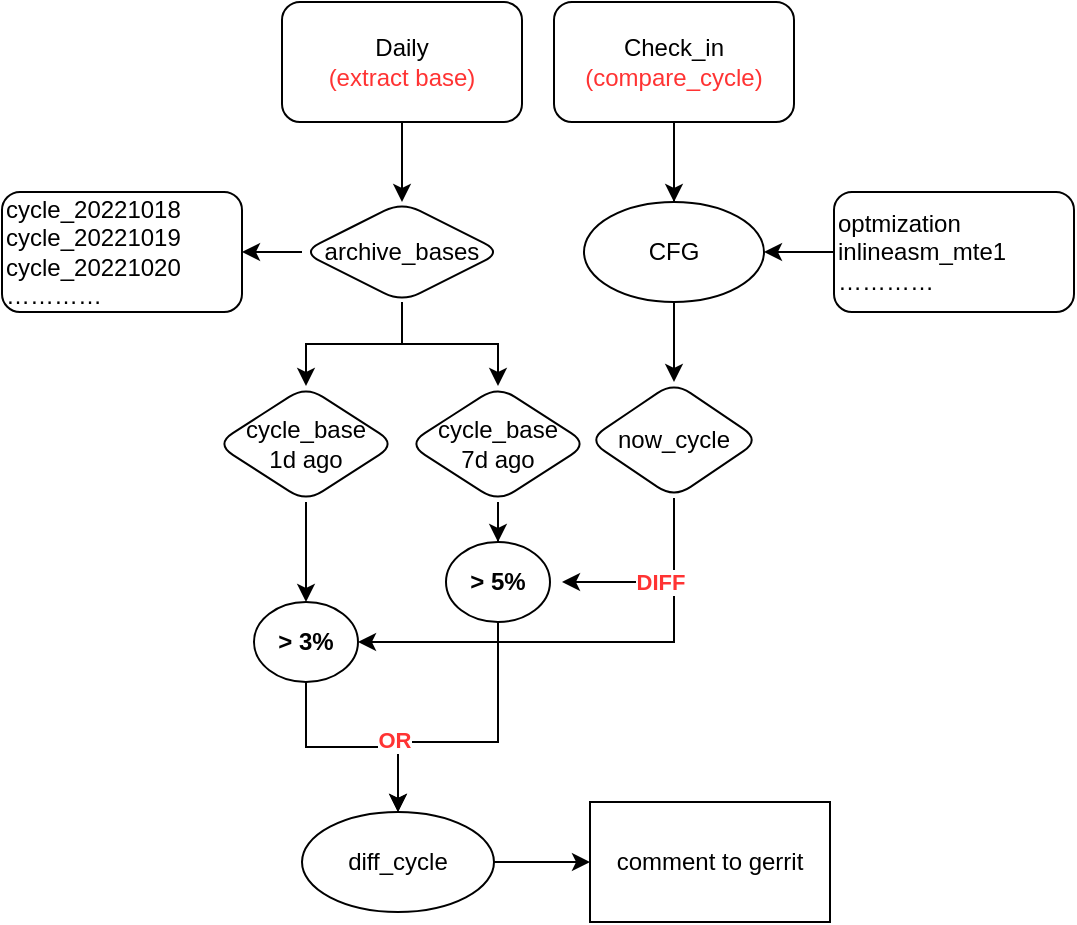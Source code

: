 <mxfile version="20.4.2" type="github">
  <diagram id="ZtL50HkcKwbttwkBKwMb" name="Page-1">
    <mxGraphModel dx="869" dy="539" grid="1" gridSize="10" guides="1" tooltips="1" connect="1" arrows="1" fold="1" page="1" pageScale="1" pageWidth="827" pageHeight="1169" math="0" shadow="0">
      <root>
        <mxCell id="0" />
        <mxCell id="1" parent="0" />
        <mxCell id="fSgT0d3XuTZeO5yn5J---1" value="" style="edgeStyle=orthogonalEdgeStyle;rounded=0;orthogonalLoop=1;jettySize=auto;html=1;" edge="1" parent="1" source="fSgT0d3XuTZeO5yn5J---2" target="fSgT0d3XuTZeO5yn5J---18">
          <mxGeometry relative="1" as="geometry" />
        </mxCell>
        <mxCell id="fSgT0d3XuTZeO5yn5J---2" value="Daily&lt;br&gt;&lt;font color=&quot;#ff3333&quot;&gt;(extract base)&lt;/font&gt;" style="rounded=1;whiteSpace=wrap;html=1;" vertex="1" parent="1">
          <mxGeometry x="286" y="70" width="120" height="60" as="geometry" />
        </mxCell>
        <mxCell id="fSgT0d3XuTZeO5yn5J---3" style="edgeStyle=orthogonalEdgeStyle;rounded=0;orthogonalLoop=1;jettySize=auto;html=1;startArrow=none;" edge="1" parent="1" source="fSgT0d3XuTZeO5yn5J---14">
          <mxGeometry relative="1" as="geometry">
            <mxPoint x="482" y="180" as="targetPoint" />
          </mxGeometry>
        </mxCell>
        <mxCell id="fSgT0d3XuTZeO5yn5J---4" value="" style="edgeStyle=orthogonalEdgeStyle;rounded=0;orthogonalLoop=1;jettySize=auto;html=1;" edge="1" parent="1" source="fSgT0d3XuTZeO5yn5J---5" target="fSgT0d3XuTZeO5yn5J---14">
          <mxGeometry relative="1" as="geometry" />
        </mxCell>
        <mxCell id="fSgT0d3XuTZeO5yn5J---5" value="Check_in&lt;br&gt;&lt;font color=&quot;#ff3333&quot;&gt;(compare_cycle)&lt;/font&gt;" style="rounded=1;whiteSpace=wrap;html=1;" vertex="1" parent="1">
          <mxGeometry x="422" y="70" width="120" height="60" as="geometry" />
        </mxCell>
        <mxCell id="fSgT0d3XuTZeO5yn5J---6" value="" style="edgeStyle=orthogonalEdgeStyle;rounded=0;orthogonalLoop=1;jettySize=auto;html=1;fontColor=#000000;" edge="1" parent="1" source="fSgT0d3XuTZeO5yn5J---7" target="fSgT0d3XuTZeO5yn5J---29">
          <mxGeometry relative="1" as="geometry" />
        </mxCell>
        <mxCell id="fSgT0d3XuTZeO5yn5J---7" value="cycle_base&lt;br&gt;7d ago" style="rhombus;whiteSpace=wrap;html=1;rounded=1;" vertex="1" parent="1">
          <mxGeometry x="349" y="262" width="90" height="58" as="geometry" />
        </mxCell>
        <mxCell id="fSgT0d3XuTZeO5yn5J---8" style="edgeStyle=orthogonalEdgeStyle;rounded=0;orthogonalLoop=1;jettySize=auto;html=1;entryX=1;entryY=0.5;entryDx=0;entryDy=0;fontColor=#000000;" edge="1" parent="1" source="fSgT0d3XuTZeO5yn5J---10" target="fSgT0d3XuTZeO5yn5J---26">
          <mxGeometry relative="1" as="geometry">
            <Array as="points">
              <mxPoint x="482" y="390" />
            </Array>
          </mxGeometry>
        </mxCell>
        <mxCell id="fSgT0d3XuTZeO5yn5J---9" value="&lt;b&gt;&lt;font color=&quot;#ff3333&quot;&gt;DIFF&lt;/font&gt;&lt;/b&gt;" style="edgeStyle=orthogonalEdgeStyle;rounded=0;orthogonalLoop=1;jettySize=auto;html=1;fontColor=#000000;" edge="1" parent="1" source="fSgT0d3XuTZeO5yn5J---10">
          <mxGeometry relative="1" as="geometry">
            <mxPoint x="426" y="360" as="targetPoint" />
            <Array as="points">
              <mxPoint x="482" y="360" />
            </Array>
          </mxGeometry>
        </mxCell>
        <mxCell id="fSgT0d3XuTZeO5yn5J---10" value="now_cycle" style="rhombus;whiteSpace=wrap;html=1;rounded=1;" vertex="1" parent="1">
          <mxGeometry x="439" y="260" width="86" height="58" as="geometry" />
        </mxCell>
        <mxCell id="fSgT0d3XuTZeO5yn5J---11" value="" style="edgeStyle=orthogonalEdgeStyle;rounded=0;orthogonalLoop=1;jettySize=auto;html=1;" edge="1" parent="1" source="fSgT0d3XuTZeO5yn5J---12" target="fSgT0d3XuTZeO5yn5J---19">
          <mxGeometry relative="1" as="geometry" />
        </mxCell>
        <mxCell id="fSgT0d3XuTZeO5yn5J---12" value="diff_cycle" style="ellipse;whiteSpace=wrap;html=1;" vertex="1" parent="1">
          <mxGeometry x="296" y="475" width="96" height="50" as="geometry" />
        </mxCell>
        <mxCell id="fSgT0d3XuTZeO5yn5J---13" value="" style="edgeStyle=orthogonalEdgeStyle;rounded=0;orthogonalLoop=1;jettySize=auto;html=1;fontColor=#000000;" edge="1" parent="1" source="fSgT0d3XuTZeO5yn5J---14" target="fSgT0d3XuTZeO5yn5J---10">
          <mxGeometry relative="1" as="geometry" />
        </mxCell>
        <mxCell id="fSgT0d3XuTZeO5yn5J---14" value="CFG" style="ellipse;whiteSpace=wrap;html=1;" vertex="1" parent="1">
          <mxGeometry x="437" y="170" width="90" height="50" as="geometry" />
        </mxCell>
        <mxCell id="fSgT0d3XuTZeO5yn5J---15" value="" style="edgeStyle=orthogonalEdgeStyle;rounded=0;orthogonalLoop=1;jettySize=auto;html=1;" edge="1" parent="1" source="fSgT0d3XuTZeO5yn5J---18" target="fSgT0d3XuTZeO5yn5J---7">
          <mxGeometry relative="1" as="geometry" />
        </mxCell>
        <mxCell id="fSgT0d3XuTZeO5yn5J---16" value="" style="edgeStyle=orthogonalEdgeStyle;rounded=0;orthogonalLoop=1;jettySize=auto;html=1;fontColor=#FF3333;" edge="1" parent="1" source="fSgT0d3XuTZeO5yn5J---18" target="fSgT0d3XuTZeO5yn5J---20">
          <mxGeometry relative="1" as="geometry" />
        </mxCell>
        <mxCell id="fSgT0d3XuTZeO5yn5J---17" style="edgeStyle=orthogonalEdgeStyle;rounded=0;orthogonalLoop=1;jettySize=auto;html=1;entryX=0.5;entryY=0;entryDx=0;entryDy=0;fontColor=#FF3333;" edge="1" parent="1" source="fSgT0d3XuTZeO5yn5J---18" target="fSgT0d3XuTZeO5yn5J---24">
          <mxGeometry relative="1" as="geometry" />
        </mxCell>
        <mxCell id="fSgT0d3XuTZeO5yn5J---18" value="archive_bases" style="rhombus;whiteSpace=wrap;html=1;rounded=1;" vertex="1" parent="1">
          <mxGeometry x="296" y="170" width="100" height="50" as="geometry" />
        </mxCell>
        <mxCell id="fSgT0d3XuTZeO5yn5J---19" value="comment to gerrit" style="whiteSpace=wrap;html=1;" vertex="1" parent="1">
          <mxGeometry x="440" y="470" width="120" height="60" as="geometry" />
        </mxCell>
        <mxCell id="fSgT0d3XuTZeO5yn5J---20" value="cycle_20221018&lt;br&gt;cycle_20221019&lt;br&gt;cycle_20221020&lt;br&gt;…………" style="whiteSpace=wrap;html=1;rounded=1;align=left;" vertex="1" parent="1">
          <mxGeometry x="146" y="165" width="120" height="60" as="geometry" />
        </mxCell>
        <mxCell id="fSgT0d3XuTZeO5yn5J---21" value="" style="edgeStyle=orthogonalEdgeStyle;rounded=0;orthogonalLoop=1;jettySize=auto;html=1;fontColor=#FF3333;" edge="1" parent="1" source="fSgT0d3XuTZeO5yn5J---22" target="fSgT0d3XuTZeO5yn5J---14">
          <mxGeometry relative="1" as="geometry" />
        </mxCell>
        <mxCell id="fSgT0d3XuTZeO5yn5J---22" value="optmization&lt;br&gt;&lt;div style=&quot;&quot;&gt;&lt;span style=&quot;background-color: initial;&quot;&gt;inlineasm_mte1&lt;/span&gt;&lt;/div&gt;&lt;div style=&quot;&quot;&gt;…………&lt;/div&gt;" style="whiteSpace=wrap;html=1;rounded=1;align=left;" vertex="1" parent="1">
          <mxGeometry x="562" y="165" width="120" height="60" as="geometry" />
        </mxCell>
        <mxCell id="fSgT0d3XuTZeO5yn5J---23" value="" style="edgeStyle=orthogonalEdgeStyle;rounded=0;orthogonalLoop=1;jettySize=auto;html=1;fontColor=#000000;" edge="1" parent="1" source="fSgT0d3XuTZeO5yn5J---24" target="fSgT0d3XuTZeO5yn5J---26">
          <mxGeometry relative="1" as="geometry" />
        </mxCell>
        <mxCell id="fSgT0d3XuTZeO5yn5J---24" value="cycle_base&lt;br&gt;1d ago" style="rhombus;whiteSpace=wrap;html=1;rounded=1;" vertex="1" parent="1">
          <mxGeometry x="253" y="262" width="90" height="58" as="geometry" />
        </mxCell>
        <mxCell id="fSgT0d3XuTZeO5yn5J---25" style="edgeStyle=orthogonalEdgeStyle;rounded=0;orthogonalLoop=1;jettySize=auto;html=1;entryX=0.5;entryY=0;entryDx=0;entryDy=0;fontColor=#000000;" edge="1" parent="1" source="fSgT0d3XuTZeO5yn5J---26" target="fSgT0d3XuTZeO5yn5J---12">
          <mxGeometry relative="1" as="geometry" />
        </mxCell>
        <mxCell id="fSgT0d3XuTZeO5yn5J---26" value="&lt;b&gt;&amp;gt; 3%&lt;/b&gt;" style="ellipse;whiteSpace=wrap;html=1;rounded=1;" vertex="1" parent="1">
          <mxGeometry x="272" y="370" width="52" height="40" as="geometry" />
        </mxCell>
        <mxCell id="fSgT0d3XuTZeO5yn5J---27" style="edgeStyle=orthogonalEdgeStyle;rounded=0;orthogonalLoop=1;jettySize=auto;html=1;entryX=0.5;entryY=0;entryDx=0;entryDy=0;fontColor=#000000;" edge="1" parent="1" source="fSgT0d3XuTZeO5yn5J---29" target="fSgT0d3XuTZeO5yn5J---12">
          <mxGeometry relative="1" as="geometry">
            <Array as="points">
              <mxPoint x="394" y="440" />
              <mxPoint x="344" y="440" />
            </Array>
          </mxGeometry>
        </mxCell>
        <mxCell id="fSgT0d3XuTZeO5yn5J---28" value="&lt;b&gt;&lt;font color=&quot;#ff3333&quot;&gt;OR&lt;/font&gt;&lt;/b&gt;" style="edgeLabel;html=1;align=center;verticalAlign=middle;resizable=0;points=[];fontColor=#000000;" vertex="1" connectable="0" parent="fSgT0d3XuTZeO5yn5J---27">
          <mxGeometry x="0.517" y="-3" relative="1" as="geometry">
            <mxPoint x="1" y="-1" as="offset" />
          </mxGeometry>
        </mxCell>
        <mxCell id="fSgT0d3XuTZeO5yn5J---29" value="&lt;b&gt;&amp;gt; 5%&lt;/b&gt;" style="ellipse;whiteSpace=wrap;html=1;rounded=1;" vertex="1" parent="1">
          <mxGeometry x="368" y="340" width="52" height="40" as="geometry" />
        </mxCell>
      </root>
    </mxGraphModel>
  </diagram>
</mxfile>
